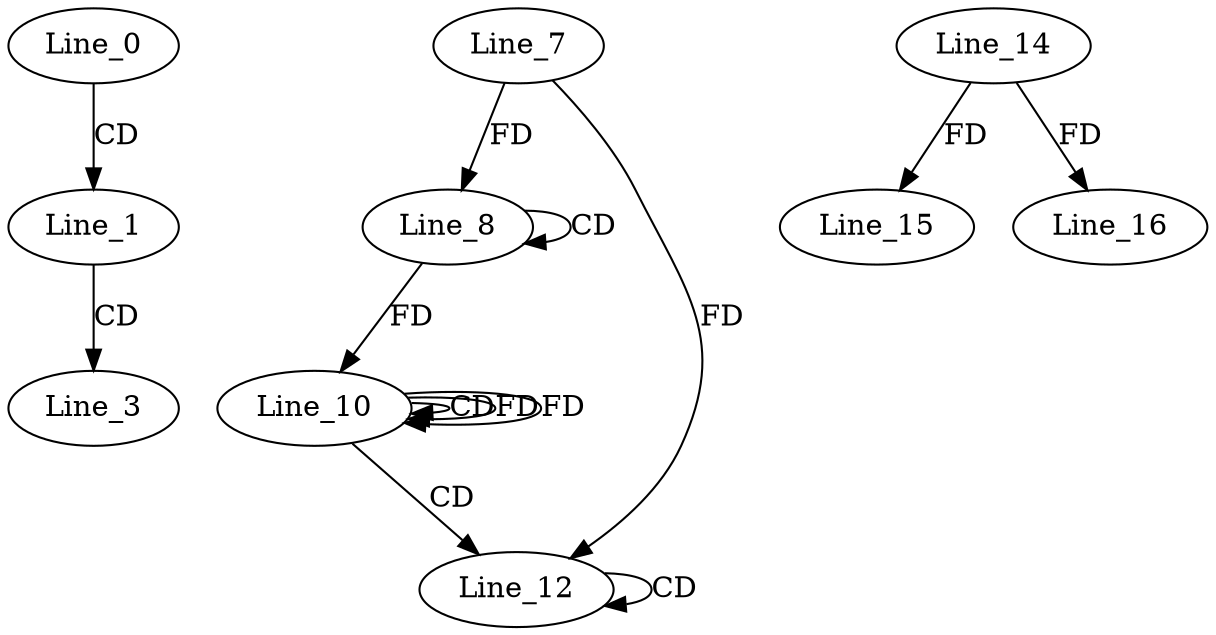 digraph G {
  Line_0;
  Line_1;
  Line_3;
  Line_8;
  Line_8;
  Line_7;
  Line_10;
  Line_10;
  Line_10;
  Line_12;
  Line_12;
  Line_14;
  Line_15;
  Line_16;
  Line_0 -> Line_1 [ label="CD" ];
  Line_1 -> Line_3 [ label="CD" ];
  Line_8 -> Line_8 [ label="CD" ];
  Line_7 -> Line_8 [ label="FD" ];
  Line_8 -> Line_10 [ label="FD" ];
  Line_10 -> Line_10 [ label="CD" ];
  Line_10 -> Line_10 [ label="FD" ];
  Line_10 -> Line_12 [ label="CD" ];
  Line_12 -> Line_12 [ label="CD" ];
  Line_7 -> Line_12 [ label="FD" ];
  Line_14 -> Line_15 [ label="FD" ];
  Line_14 -> Line_16 [ label="FD" ];
  Line_10 -> Line_10 [ label="FD" ];
}
